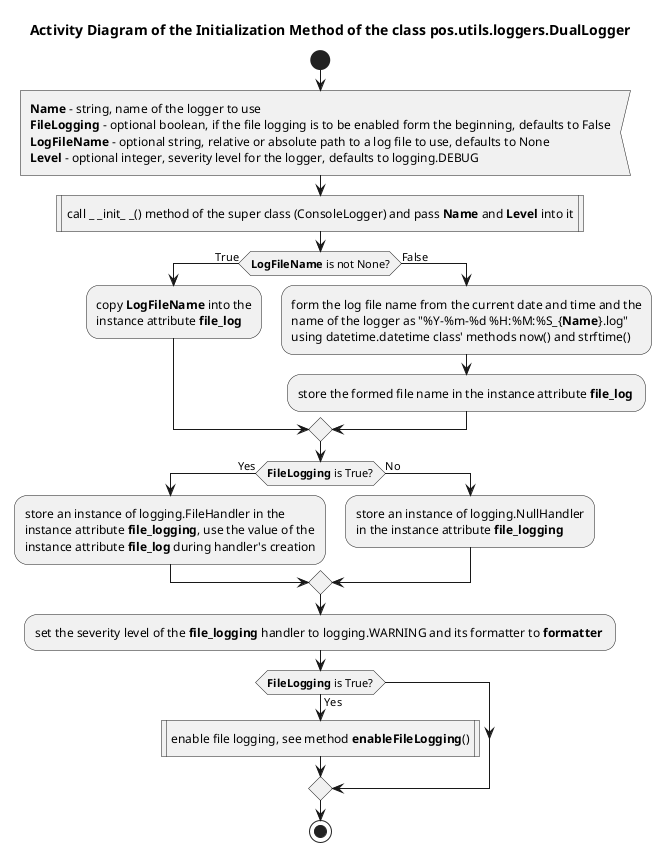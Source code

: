 @startuml

title Activity Diagram of the Initialization Method of the class pos.utils.loggers.DualLogger

start

:<b>Name</b> - string, name of the logger to use
<b>FileLogging</b> - optional boolean, if the file logging is to be enabled form the beginning, defaults to False
<b>LogFileName</b> - optional string, relative or absolute path to a log file to use, defaults to None
<b>Level</b> - optional integer, severity level for the logger, defaults to logging.DEBUG<

:call _ _init_ _() method of the super class (ConsoleLogger) and pass <b>Name</b> and <b>Level</b> into it|

if (<b>LogFileName</b> is not None?) then (True)
    :copy <b>LogFileName</b> into the
    instance attribute <b>file_log</b> ;
else (False)
    :form the log file name from the current date and time and the
    name of the logger as "%Y-%m-%d %H:%M:%S_{<b>Name</b>}.log"
    using datetime.datetime class' methods now() and strftime();
    
    :store the formed file name in the instance attribute <b>file_log</b> ;
endif

if (<b>FileLogging</b> is True?) then (Yes)
    :store an instance of logging.FileHandler in the
    instance attribute <b>file_logging</b>, use the value of the
    instance attribute <b>file_log</b> during handler's creation;
else (No)
    :store an instance of logging.NullHandler
    in the instance attribute <b>file_logging</b> ;
endif

:set the severity level of the <b>file_logging</b> handler to logging.WARNING and its formatter to <b>formatter</b> ;

if (<b>FileLogging</b> is True?) then (Yes)
    :enable file logging, see method <b>enableFileLogging</b>()|
endif

stop

@enduml